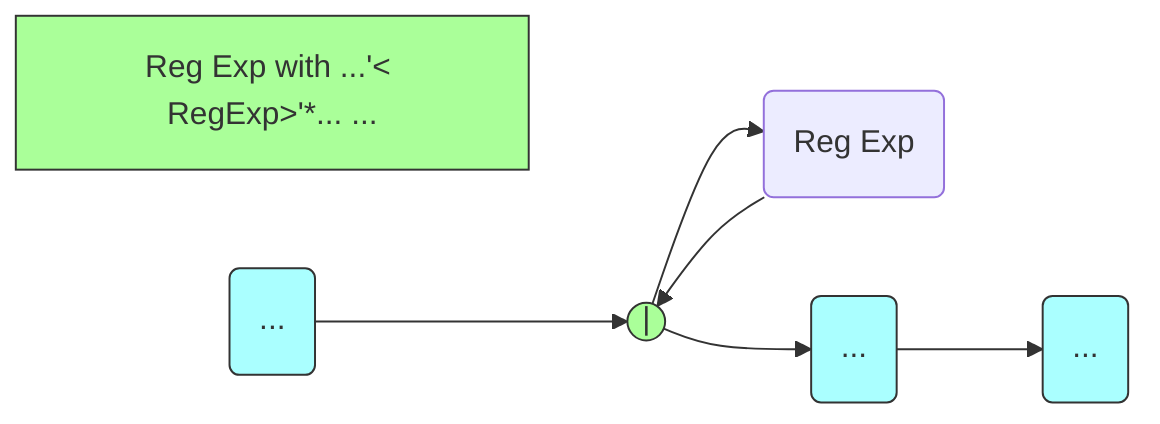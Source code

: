 graph LR
T["Reg Exp with ...'< RegExp>'*... ..."]
X(...) --> A
A(("|")) --> B("Reg Exp")
A --> C("...")
C --> F(...)
B -->A

classDef cyan fill:#aff,stroke:#333;
classDef green fill:#af9,stroke:#333;
class C,F,X cyan
class A,T green